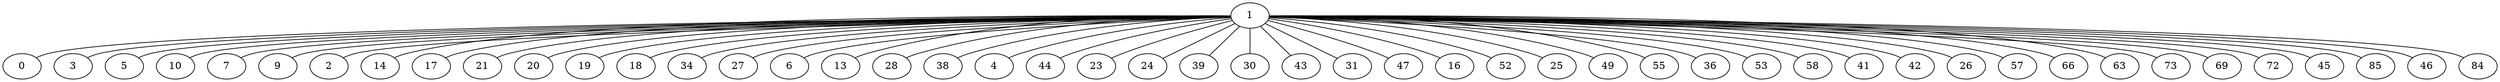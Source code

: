graph G {
  1 -- 0;
  1 -- 3;
  1 -- 5;
  1 -- 10;
  1 -- 7;
  1 -- 9;
  1 -- 2;
  1 -- 14;
  1 -- 17;
  1 -- 21;
  1 -- 20;
  1 -- 19;
  1 -- 18;
  1 -- 34;
  1 -- 27;
  1 -- 6;
  1 -- 13;
  1 -- 28;
  1 -- 38;
  1 -- 4;
  1 -- 44;
  1 -- 23;
  1 -- 24;
  1 -- 39;
  1 -- 30;
  1 -- 43;
  1 -- 31;
  1 -- 47;
  1 -- 16;
  1 -- 52;
  1 -- 25;
  1 -- 49;
  1 -- 55;
  1 -- 36;
  1 -- 53;
  1 -- 58;
  1 -- 41;
  1 -- 42;
  1 -- 26;
  1 -- 57;
  1 -- 66;
  1 -- 63;
  1 -- 73;
  1 -- 69;
  1 -- 72;
  1 -- 45;
  1 -- 85;
  1 -- 46;
  1 -- 84;
}